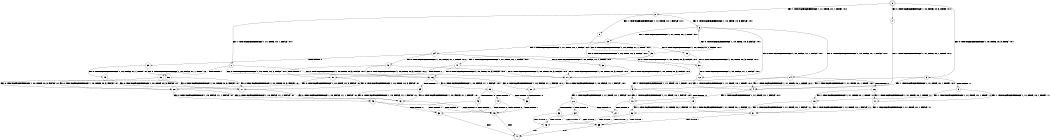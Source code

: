 digraph BCG {
size = "7, 10.5";
center = TRUE;
node [shape = circle];
0 [peripheries = 2];
0 -> 1 [label = "EX !0 !ATOMIC_EXCH_BRANCH (1, +0, TRUE, +0, 3, TRUE) !:0:1:"];
0 -> 2 [label = "EX !1 !ATOMIC_EXCH_BRANCH (1, +1, TRUE, +0, 1, TRUE) !:0:1:"];
0 -> 3 [label = "EX !0 !ATOMIC_EXCH_BRANCH (1, +0, TRUE, +0, 3, TRUE) !:0:1:"];
1 -> 4 [label = "EX !1 !ATOMIC_EXCH_BRANCH (1, +1, TRUE, +0, 1, TRUE) !:0:1:"];
2 -> 5 [label = "EX !1 !ATOMIC_EXCH_BRANCH (1, +1, TRUE, +0, 1, FALSE) !:0:1:"];
2 -> 6 [label = "EX !0 !ATOMIC_EXCH_BRANCH (1, +0, TRUE, +0, 3, FALSE) !:0:1:"];
2 -> 7 [label = "EX !1 !ATOMIC_EXCH_BRANCH (1, +1, TRUE, +0, 1, FALSE) !:0:1:"];
3 -> 4 [label = "EX !1 !ATOMIC_EXCH_BRANCH (1, +1, TRUE, +0, 1, TRUE) !:0:1:"];
3 -> 8 [label = "TERMINATE !0"];
3 -> 9 [label = "EX !1 !ATOMIC_EXCH_BRANCH (1, +1, TRUE, +0, 1, TRUE) !:0:1:"];
4 -> 10 [label = "EX !1 !ATOMIC_EXCH_BRANCH (1, +1, TRUE, +0, 1, FALSE) !:0:1:"];
5 -> 11 [label = "EX !0 !ATOMIC_EXCH_BRANCH (1, +0, TRUE, +0, 3, FALSE) !:0:1:"];
6 -> 12 [label = "EX !0 !ATOMIC_EXCH_BRANCH (1, +0, FALSE, +1, 1, FALSE) !:0:1:"];
6 -> 13 [label = "EX !1 !ATOMIC_EXCH_BRANCH (1, +1, TRUE, +0, 1, TRUE) !:0:1:"];
6 -> 14 [label = "EX !0 !ATOMIC_EXCH_BRANCH (1, +0, FALSE, +1, 1, FALSE) !:0:1:"];
7 -> 11 [label = "EX !0 !ATOMIC_EXCH_BRANCH (1, +0, TRUE, +0, 3, FALSE) !:0:1:"];
7 -> 15 [label = "TERMINATE !1"];
7 -> 16 [label = "EX !0 !ATOMIC_EXCH_BRANCH (1, +0, TRUE, +0, 3, FALSE) !:0:1:"];
8 -> 17 [label = "EX !1 !ATOMIC_EXCH_BRANCH (1, +1, TRUE, +0, 1, TRUE) !:1:"];
8 -> 18 [label = "EX !1 !ATOMIC_EXCH_BRANCH (1, +1, TRUE, +0, 1, TRUE) !:1:"];
9 -> 10 [label = "EX !1 !ATOMIC_EXCH_BRANCH (1, +1, TRUE, +0, 1, FALSE) !:0:1:"];
9 -> 19 [label = "TERMINATE !0"];
9 -> 20 [label = "EX !1 !ATOMIC_EXCH_BRANCH (1, +1, TRUE, +0, 1, FALSE) !:0:1:"];
10 -> 21 [label = "TERMINATE !0"];
11 -> 22 [label = "EX !0 !ATOMIC_EXCH_BRANCH (1, +0, FALSE, +1, 1, FALSE) !:0:1:"];
12 -> 4 [label = "EX !1 !ATOMIC_EXCH_BRANCH (1, +1, TRUE, +0, 1, TRUE) !:0:1:"];
13 -> 23 [label = "EX !0 !ATOMIC_EXCH_BRANCH (1, +0, FALSE, +1, 1, TRUE) !:0:1:"];
13 -> 24 [label = "EX !1 !ATOMIC_EXCH_BRANCH (1, +1, TRUE, +0, 1, FALSE) !:0:1:"];
13 -> 25 [label = "EX !0 !ATOMIC_EXCH_BRANCH (1, +0, FALSE, +1, 1, TRUE) !:0:1:"];
14 -> 4 [label = "EX !1 !ATOMIC_EXCH_BRANCH (1, +1, TRUE, +0, 1, TRUE) !:0:1:"];
14 -> 26 [label = "TERMINATE !0"];
14 -> 9 [label = "EX !1 !ATOMIC_EXCH_BRANCH (1, +1, TRUE, +0, 1, TRUE) !:0:1:"];
15 -> 27 [label = "EX !0 !ATOMIC_EXCH_BRANCH (1, +0, TRUE, +0, 3, FALSE) !:0:"];
15 -> 28 [label = "EX !0 !ATOMIC_EXCH_BRANCH (1, +0, TRUE, +0, 3, FALSE) !:0:"];
16 -> 22 [label = "EX !0 !ATOMIC_EXCH_BRANCH (1, +0, FALSE, +1, 1, FALSE) !:0:1:"];
16 -> 29 [label = "TERMINATE !1"];
16 -> 30 [label = "EX !0 !ATOMIC_EXCH_BRANCH (1, +0, FALSE, +1, 1, FALSE) !:0:1:"];
17 -> 31 [label = "EX !1 !ATOMIC_EXCH_BRANCH (1, +1, TRUE, +0, 1, FALSE) !:1:"];
18 -> 31 [label = "EX !1 !ATOMIC_EXCH_BRANCH (1, +1, TRUE, +0, 1, FALSE) !:1:"];
18 -> 32 [label = "EX !1 !ATOMIC_EXCH_BRANCH (1, +1, TRUE, +0, 1, FALSE) !:1:"];
19 -> 31 [label = "EX !1 !ATOMIC_EXCH_BRANCH (1, +1, TRUE, +0, 1, FALSE) !:1:"];
19 -> 32 [label = "EX !1 !ATOMIC_EXCH_BRANCH (1, +1, TRUE, +0, 1, FALSE) !:1:"];
20 -> 21 [label = "TERMINATE !0"];
20 -> 33 [label = "TERMINATE !1"];
20 -> 34 [label = "TERMINATE !0"];
21 -> 35 [label = "TERMINATE !1"];
22 -> 36 [label = "TERMINATE !0"];
23 -> 37 [label = "EX !0 !ATOMIC_EXCH_BRANCH (1, +0, TRUE, +0, 3, FALSE) !:0:1:"];
24 -> 38 [label = "EX !0 !ATOMIC_EXCH_BRANCH (1, +0, FALSE, +1, 1, TRUE) !:0:1:"];
24 -> 39 [label = "TERMINATE !1"];
24 -> 40 [label = "EX !0 !ATOMIC_EXCH_BRANCH (1, +0, FALSE, +1, 1, TRUE) !:0:1:"];
25 -> 37 [label = "EX !0 !ATOMIC_EXCH_BRANCH (1, +0, TRUE, +0, 3, FALSE) !:0:1:"];
25 -> 41 [label = "EX !1 !ATOMIC_EXCH_BRANCH (1, +1, TRUE, +0, 1, FALSE) !:0:1:"];
25 -> 6 [label = "EX !0 !ATOMIC_EXCH_BRANCH (1, +0, TRUE, +0, 3, FALSE) !:0:1:"];
26 -> 17 [label = "EX !1 !ATOMIC_EXCH_BRANCH (1, +1, TRUE, +0, 1, TRUE) !:1:"];
26 -> 18 [label = "EX !1 !ATOMIC_EXCH_BRANCH (1, +1, TRUE, +0, 1, TRUE) !:1:"];
27 -> 42 [label = "EX !0 !ATOMIC_EXCH_BRANCH (1, +0, FALSE, +1, 1, FALSE) !:0:"];
28 -> 42 [label = "EX !0 !ATOMIC_EXCH_BRANCH (1, +0, FALSE, +1, 1, FALSE) !:0:"];
28 -> 43 [label = "EX !0 !ATOMIC_EXCH_BRANCH (1, +0, FALSE, +1, 1, FALSE) !:0:"];
29 -> 42 [label = "EX !0 !ATOMIC_EXCH_BRANCH (1, +0, FALSE, +1, 1, FALSE) !:0:"];
29 -> 43 [label = "EX !0 !ATOMIC_EXCH_BRANCH (1, +0, FALSE, +1, 1, FALSE) !:0:"];
30 -> 36 [label = "TERMINATE !0"];
30 -> 44 [label = "TERMINATE !1"];
30 -> 45 [label = "TERMINATE !0"];
31 -> 35 [label = "TERMINATE !1"];
32 -> 35 [label = "TERMINATE !1"];
32 -> 46 [label = "TERMINATE !1"];
33 -> 35 [label = "TERMINATE !0"];
33 -> 46 [label = "TERMINATE !0"];
34 -> 35 [label = "TERMINATE !1"];
34 -> 46 [label = "TERMINATE !1"];
35 -> 47 [label = "exit"];
36 -> 48 [label = "TERMINATE !1"];
37 -> 12 [label = "EX !0 !ATOMIC_EXCH_BRANCH (1, +0, FALSE, +1, 1, FALSE) !:0:1:"];
38 -> 11 [label = "EX !0 !ATOMIC_EXCH_BRANCH (1, +0, TRUE, +0, 3, FALSE) !:0:1:"];
39 -> 49 [label = "EX !0 !ATOMIC_EXCH_BRANCH (1, +0, FALSE, +1, 1, TRUE) !:0:"];
39 -> 50 [label = "EX !0 !ATOMIC_EXCH_BRANCH (1, +0, FALSE, +1, 1, TRUE) !:0:"];
40 -> 11 [label = "EX !0 !ATOMIC_EXCH_BRANCH (1, +0, TRUE, +0, 3, FALSE) !:0:1:"];
40 -> 51 [label = "TERMINATE !1"];
40 -> 16 [label = "EX !0 !ATOMIC_EXCH_BRANCH (1, +0, TRUE, +0, 3, FALSE) !:0:1:"];
41 -> 11 [label = "EX !0 !ATOMIC_EXCH_BRANCH (1, +0, TRUE, +0, 3, FALSE) !:0:1:"];
41 -> 51 [label = "TERMINATE !1"];
41 -> 16 [label = "EX !0 !ATOMIC_EXCH_BRANCH (1, +0, TRUE, +0, 3, FALSE) !:0:1:"];
42 -> 48 [label = "TERMINATE !0"];
43 -> 48 [label = "TERMINATE !0"];
43 -> 52 [label = "TERMINATE !0"];
44 -> 48 [label = "TERMINATE !0"];
44 -> 52 [label = "TERMINATE !0"];
45 -> 48 [label = "TERMINATE !1"];
45 -> 52 [label = "TERMINATE !1"];
46 -> 47 [label = "exit"];
48 -> 47 [label = "exit"];
49 -> 27 [label = "EX !0 !ATOMIC_EXCH_BRANCH (1, +0, TRUE, +0, 3, FALSE) !:0:"];
50 -> 27 [label = "EX !0 !ATOMIC_EXCH_BRANCH (1, +0, TRUE, +0, 3, FALSE) !:0:"];
50 -> 28 [label = "EX !0 !ATOMIC_EXCH_BRANCH (1, +0, TRUE, +0, 3, FALSE) !:0:"];
51 -> 27 [label = "EX !0 !ATOMIC_EXCH_BRANCH (1, +0, TRUE, +0, 3, FALSE) !:0:"];
51 -> 28 [label = "EX !0 !ATOMIC_EXCH_BRANCH (1, +0, TRUE, +0, 3, FALSE) !:0:"];
52 -> 47 [label = "exit"];
}
